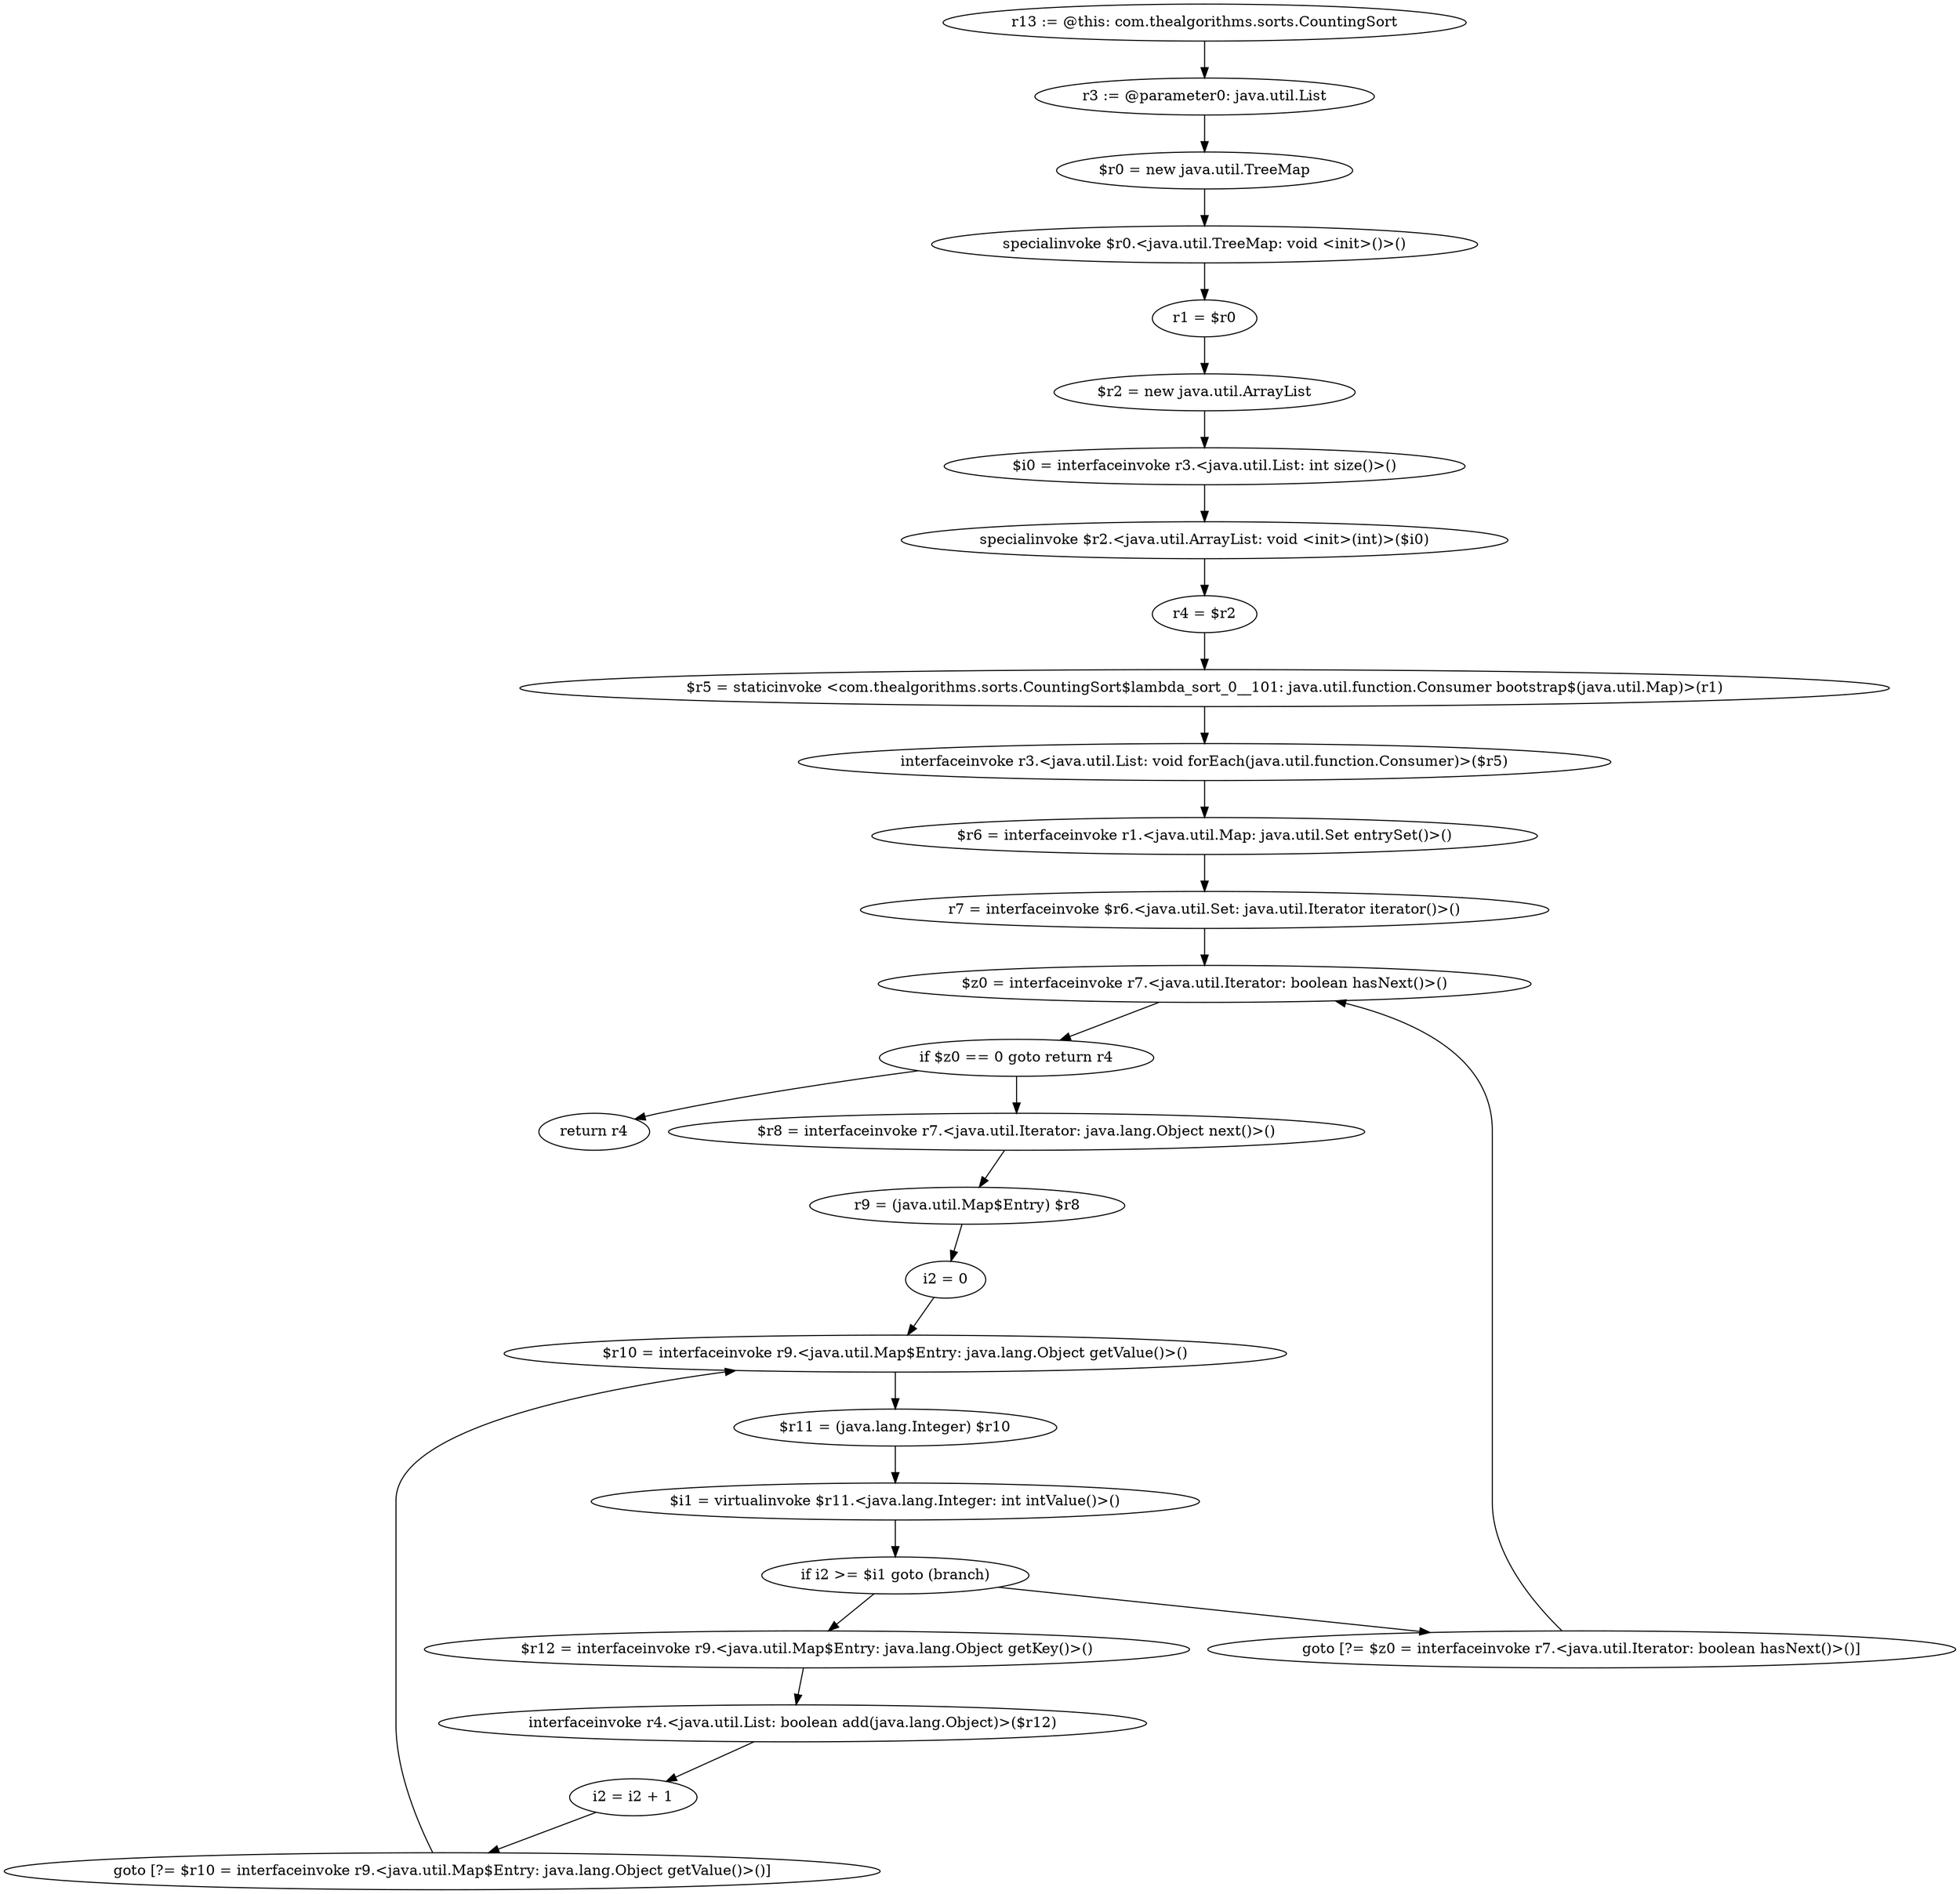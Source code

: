 digraph "unitGraph" {
    "r13 := @this: com.thealgorithms.sorts.CountingSort"
    "r3 := @parameter0: java.util.List"
    "$r0 = new java.util.TreeMap"
    "specialinvoke $r0.<java.util.TreeMap: void <init>()>()"
    "r1 = $r0"
    "$r2 = new java.util.ArrayList"
    "$i0 = interfaceinvoke r3.<java.util.List: int size()>()"
    "specialinvoke $r2.<java.util.ArrayList: void <init>(int)>($i0)"
    "r4 = $r2"
    "$r5 = staticinvoke <com.thealgorithms.sorts.CountingSort$lambda_sort_0__101: java.util.function.Consumer bootstrap$(java.util.Map)>(r1)"
    "interfaceinvoke r3.<java.util.List: void forEach(java.util.function.Consumer)>($r5)"
    "$r6 = interfaceinvoke r1.<java.util.Map: java.util.Set entrySet()>()"
    "r7 = interfaceinvoke $r6.<java.util.Set: java.util.Iterator iterator()>()"
    "$z0 = interfaceinvoke r7.<java.util.Iterator: boolean hasNext()>()"
    "if $z0 == 0 goto return r4"
    "$r8 = interfaceinvoke r7.<java.util.Iterator: java.lang.Object next()>()"
    "r9 = (java.util.Map$Entry) $r8"
    "i2 = 0"
    "$r10 = interfaceinvoke r9.<java.util.Map$Entry: java.lang.Object getValue()>()"
    "$r11 = (java.lang.Integer) $r10"
    "$i1 = virtualinvoke $r11.<java.lang.Integer: int intValue()>()"
    "if i2 >= $i1 goto (branch)"
    "$r12 = interfaceinvoke r9.<java.util.Map$Entry: java.lang.Object getKey()>()"
    "interfaceinvoke r4.<java.util.List: boolean add(java.lang.Object)>($r12)"
    "i2 = i2 + 1"
    "goto [?= $r10 = interfaceinvoke r9.<java.util.Map$Entry: java.lang.Object getValue()>()]"
    "goto [?= $z0 = interfaceinvoke r7.<java.util.Iterator: boolean hasNext()>()]"
    "return r4"
    "r13 := @this: com.thealgorithms.sorts.CountingSort"->"r3 := @parameter0: java.util.List";
    "r3 := @parameter0: java.util.List"->"$r0 = new java.util.TreeMap";
    "$r0 = new java.util.TreeMap"->"specialinvoke $r0.<java.util.TreeMap: void <init>()>()";
    "specialinvoke $r0.<java.util.TreeMap: void <init>()>()"->"r1 = $r0";
    "r1 = $r0"->"$r2 = new java.util.ArrayList";
    "$r2 = new java.util.ArrayList"->"$i0 = interfaceinvoke r3.<java.util.List: int size()>()";
    "$i0 = interfaceinvoke r3.<java.util.List: int size()>()"->"specialinvoke $r2.<java.util.ArrayList: void <init>(int)>($i0)";
    "specialinvoke $r2.<java.util.ArrayList: void <init>(int)>($i0)"->"r4 = $r2";
    "r4 = $r2"->"$r5 = staticinvoke <com.thealgorithms.sorts.CountingSort$lambda_sort_0__101: java.util.function.Consumer bootstrap$(java.util.Map)>(r1)";
    "$r5 = staticinvoke <com.thealgorithms.sorts.CountingSort$lambda_sort_0__101: java.util.function.Consumer bootstrap$(java.util.Map)>(r1)"->"interfaceinvoke r3.<java.util.List: void forEach(java.util.function.Consumer)>($r5)";
    "interfaceinvoke r3.<java.util.List: void forEach(java.util.function.Consumer)>($r5)"->"$r6 = interfaceinvoke r1.<java.util.Map: java.util.Set entrySet()>()";
    "$r6 = interfaceinvoke r1.<java.util.Map: java.util.Set entrySet()>()"->"r7 = interfaceinvoke $r6.<java.util.Set: java.util.Iterator iterator()>()";
    "r7 = interfaceinvoke $r6.<java.util.Set: java.util.Iterator iterator()>()"->"$z0 = interfaceinvoke r7.<java.util.Iterator: boolean hasNext()>()";
    "$z0 = interfaceinvoke r7.<java.util.Iterator: boolean hasNext()>()"->"if $z0 == 0 goto return r4";
    "if $z0 == 0 goto return r4"->"$r8 = interfaceinvoke r7.<java.util.Iterator: java.lang.Object next()>()";
    "if $z0 == 0 goto return r4"->"return r4";
    "$r8 = interfaceinvoke r7.<java.util.Iterator: java.lang.Object next()>()"->"r9 = (java.util.Map$Entry) $r8";
    "r9 = (java.util.Map$Entry) $r8"->"i2 = 0";
    "i2 = 0"->"$r10 = interfaceinvoke r9.<java.util.Map$Entry: java.lang.Object getValue()>()";
    "$r10 = interfaceinvoke r9.<java.util.Map$Entry: java.lang.Object getValue()>()"->"$r11 = (java.lang.Integer) $r10";
    "$r11 = (java.lang.Integer) $r10"->"$i1 = virtualinvoke $r11.<java.lang.Integer: int intValue()>()";
    "$i1 = virtualinvoke $r11.<java.lang.Integer: int intValue()>()"->"if i2 >= $i1 goto (branch)";
    "if i2 >= $i1 goto (branch)"->"$r12 = interfaceinvoke r9.<java.util.Map$Entry: java.lang.Object getKey()>()";
    "if i2 >= $i1 goto (branch)"->"goto [?= $z0 = interfaceinvoke r7.<java.util.Iterator: boolean hasNext()>()]";
    "$r12 = interfaceinvoke r9.<java.util.Map$Entry: java.lang.Object getKey()>()"->"interfaceinvoke r4.<java.util.List: boolean add(java.lang.Object)>($r12)";
    "interfaceinvoke r4.<java.util.List: boolean add(java.lang.Object)>($r12)"->"i2 = i2 + 1";
    "i2 = i2 + 1"->"goto [?= $r10 = interfaceinvoke r9.<java.util.Map$Entry: java.lang.Object getValue()>()]";
    "goto [?= $r10 = interfaceinvoke r9.<java.util.Map$Entry: java.lang.Object getValue()>()]"->"$r10 = interfaceinvoke r9.<java.util.Map$Entry: java.lang.Object getValue()>()";
    "goto [?= $z0 = interfaceinvoke r7.<java.util.Iterator: boolean hasNext()>()]"->"$z0 = interfaceinvoke r7.<java.util.Iterator: boolean hasNext()>()";
}
